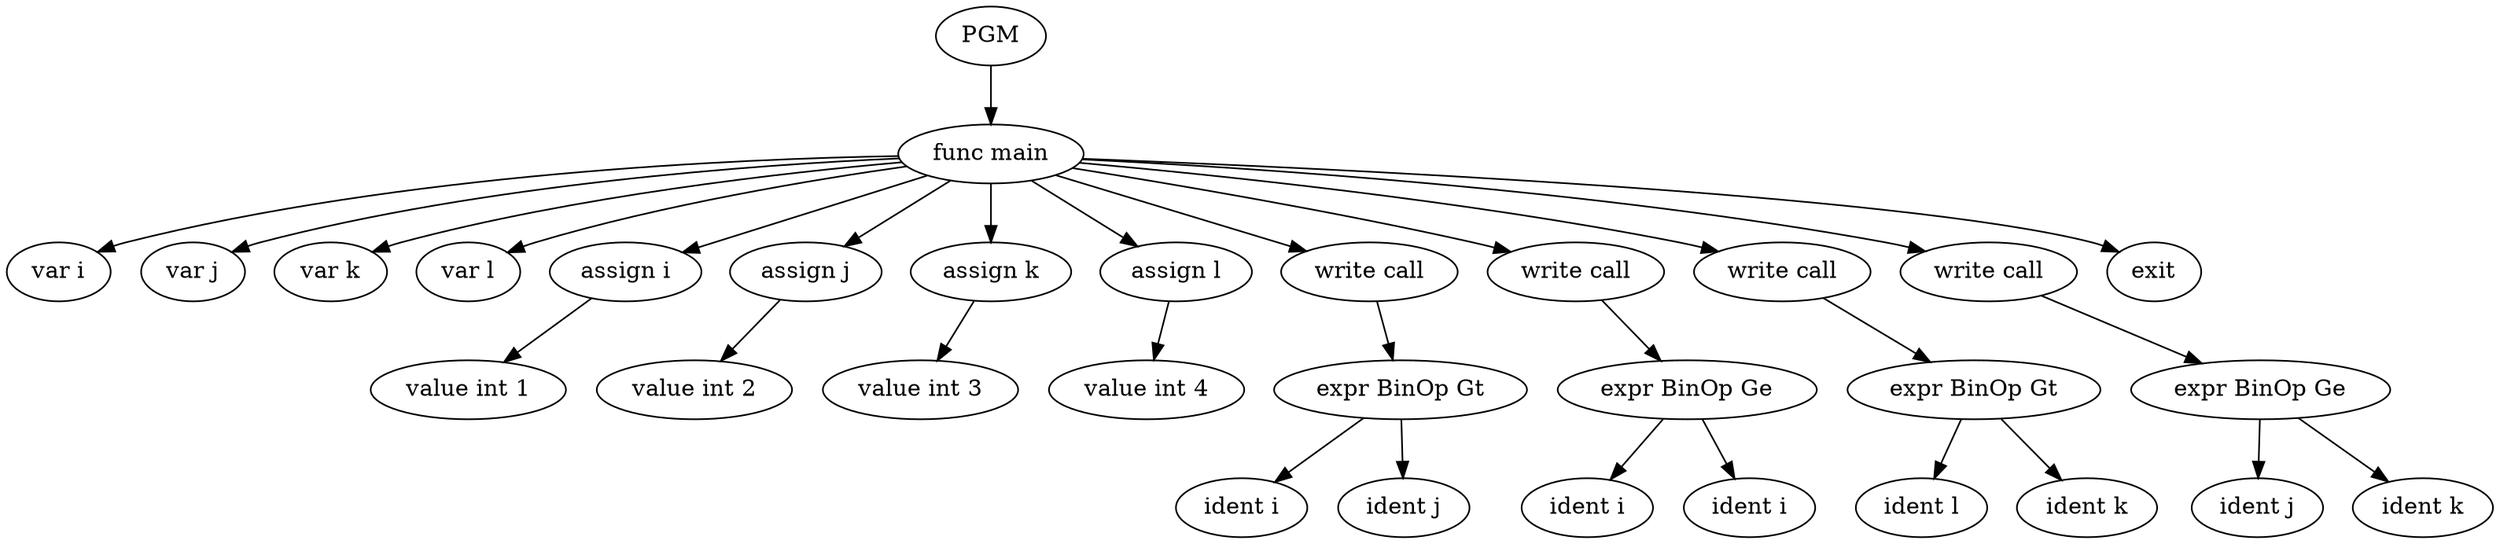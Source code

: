 digraph ast {
0[label = PGM, shape = ellipse]
1[label = "func main", shape = ellipse]
0 -> 1
2[label = "var i", shape = ellipse]
1 -> 2
3[label = "var j", shape = ellipse]
1 -> 3
4[label = "var k", shape = ellipse]
1 -> 4
5[label = "var l", shape = ellipse]
1 -> 5
6[label = "assign i", shape = ellipse]
1 -> 6
7[label = "value int 1", shape = ellipse]
6 -> 7
8[label = "assign j", shape = ellipse]
1 -> 8
9[label = "value int 2", shape = ellipse]
8 -> 9
10[label = "assign k", shape = ellipse]
1 -> 10
11[label = "value int 3", shape = ellipse]
10 -> 11
12[label = "assign l", shape = ellipse]
1 -> 12
13[label = "value int 4", shape = ellipse]
12 -> 13
14[label = "write call", shape = ellipse]
1 -> 14
15[label = "expr BinOp Gt", shape = ellipse]
14 -> 15
16[label = "ident i", shape = ellipse]
15 -> 16
17[label = "ident j", shape = ellipse]
15 -> 17
18[label = "write call", shape = ellipse]
1 -> 18
19[label = "expr BinOp Ge", shape = ellipse]
18 -> 19
20[label = "ident i", shape = ellipse]
19 -> 20
21[label = "ident i", shape = ellipse]
19 -> 21
22[label = "write call", shape = ellipse]
1 -> 22
23[label = "expr BinOp Gt", shape = ellipse]
22 -> 23
24[label = "ident l", shape = ellipse]
23 -> 24
25[label = "ident k", shape = ellipse]
23 -> 25
26[label = "write call", shape = ellipse]
1 -> 26
27[label = "expr BinOp Ge", shape = ellipse]
26 -> 27
28[label = "ident j", shape = ellipse]
27 -> 28
29[label = "ident k", shape = ellipse]
27 -> 29
30[label = "exit", shape = ellipse]
1 -> 30
}